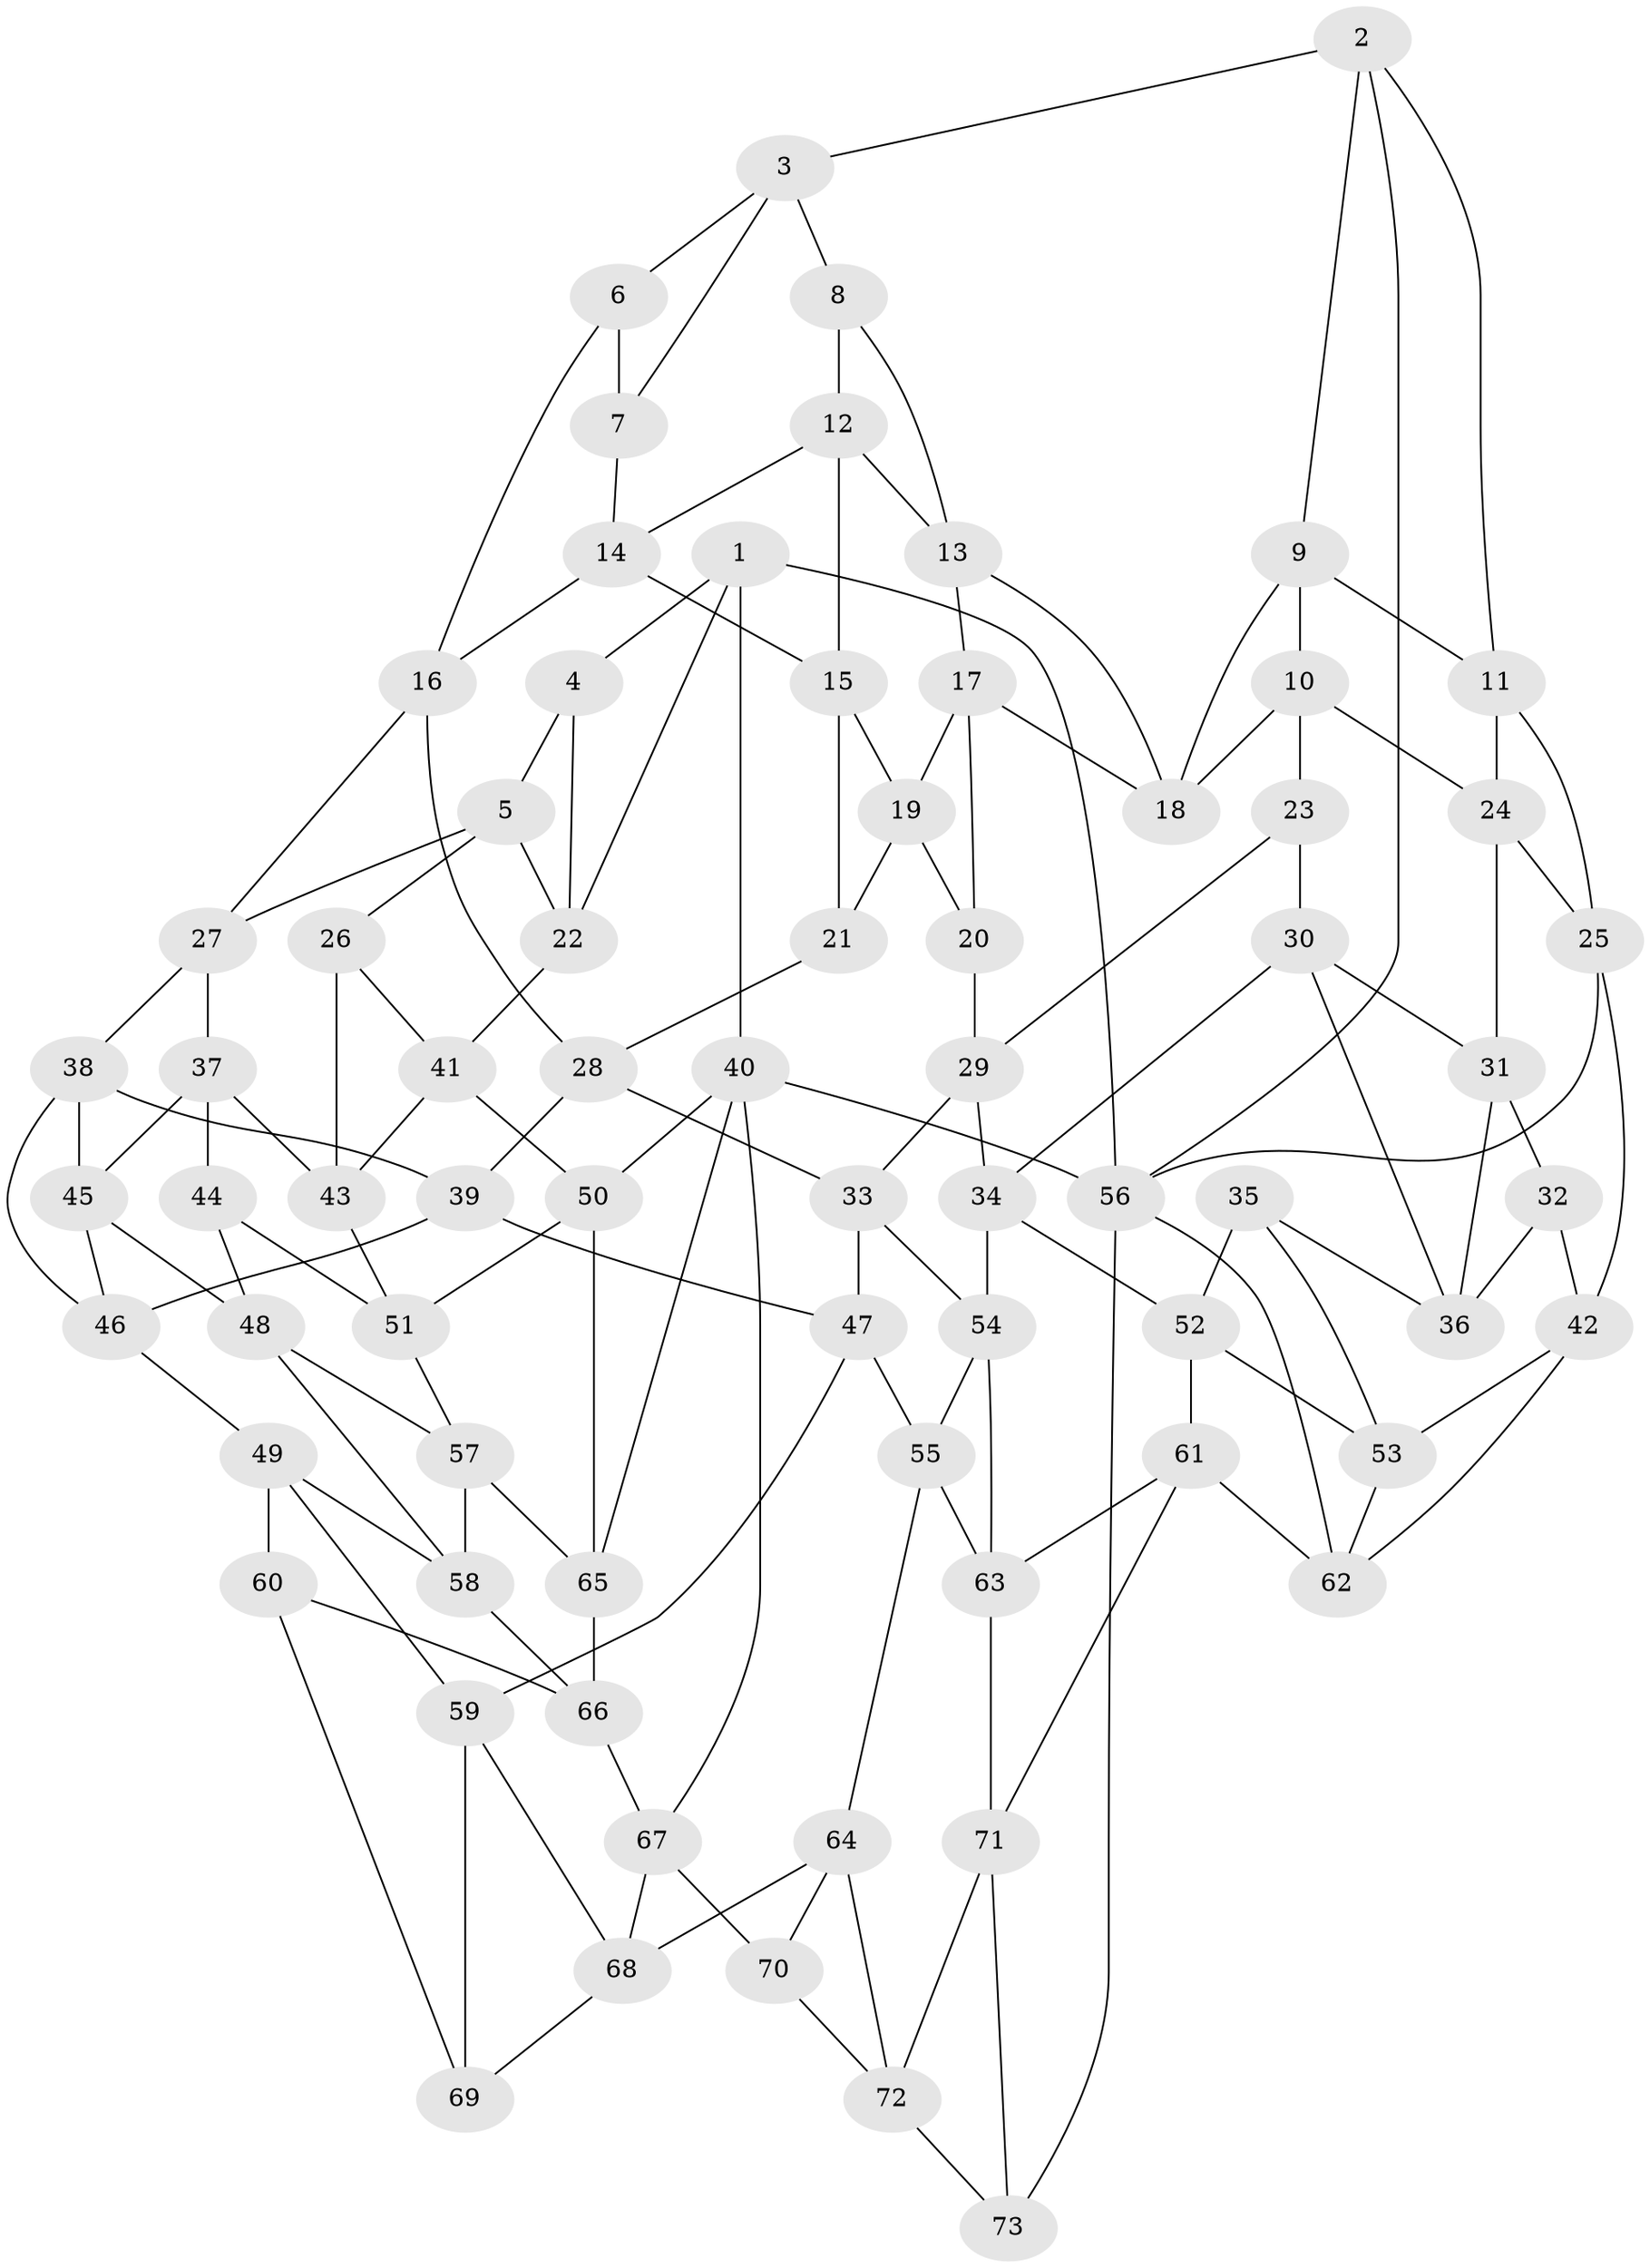 // original degree distribution, {3: 0.0136986301369863, 6: 0.21232876712328766, 5: 0.547945205479452, 4: 0.22602739726027396}
// Generated by graph-tools (version 1.1) at 2025/51/03/09/25 03:51:01]
// undirected, 73 vertices, 140 edges
graph export_dot {
graph [start="1"]
  node [color=gray90,style=filled];
  1;
  2;
  3;
  4;
  5;
  6;
  7;
  8;
  9;
  10;
  11;
  12;
  13;
  14;
  15;
  16;
  17;
  18;
  19;
  20;
  21;
  22;
  23;
  24;
  25;
  26;
  27;
  28;
  29;
  30;
  31;
  32;
  33;
  34;
  35;
  36;
  37;
  38;
  39;
  40;
  41;
  42;
  43;
  44;
  45;
  46;
  47;
  48;
  49;
  50;
  51;
  52;
  53;
  54;
  55;
  56;
  57;
  58;
  59;
  60;
  61;
  62;
  63;
  64;
  65;
  66;
  67;
  68;
  69;
  70;
  71;
  72;
  73;
  1 -- 4 [weight=1.0];
  1 -- 22 [weight=1.0];
  1 -- 40 [weight=1.0];
  1 -- 56 [weight=1.0];
  2 -- 3 [weight=1.0];
  2 -- 9 [weight=1.0];
  2 -- 11 [weight=1.0];
  2 -- 56 [weight=1.0];
  3 -- 6 [weight=1.0];
  3 -- 7 [weight=1.0];
  3 -- 8 [weight=1.0];
  4 -- 5 [weight=1.0];
  4 -- 22 [weight=1.0];
  5 -- 22 [weight=1.0];
  5 -- 26 [weight=1.0];
  5 -- 27 [weight=1.0];
  6 -- 7 [weight=1.0];
  6 -- 16 [weight=1.0];
  7 -- 14 [weight=1.0];
  8 -- 12 [weight=1.0];
  8 -- 13 [weight=1.0];
  9 -- 10 [weight=1.0];
  9 -- 11 [weight=1.0];
  9 -- 18 [weight=1.0];
  10 -- 18 [weight=1.0];
  10 -- 23 [weight=1.0];
  10 -- 24 [weight=1.0];
  11 -- 24 [weight=1.0];
  11 -- 25 [weight=1.0];
  12 -- 13 [weight=1.0];
  12 -- 14 [weight=1.0];
  12 -- 15 [weight=1.0];
  13 -- 17 [weight=1.0];
  13 -- 18 [weight=1.0];
  14 -- 15 [weight=1.0];
  14 -- 16 [weight=1.0];
  15 -- 19 [weight=1.0];
  15 -- 21 [weight=1.0];
  16 -- 27 [weight=1.0];
  16 -- 28 [weight=1.0];
  17 -- 18 [weight=1.0];
  17 -- 19 [weight=1.0];
  17 -- 20 [weight=1.0];
  19 -- 20 [weight=1.0];
  19 -- 21 [weight=1.0];
  20 -- 29 [weight=1.0];
  21 -- 28 [weight=1.0];
  22 -- 41 [weight=1.0];
  23 -- 29 [weight=1.0];
  23 -- 30 [weight=1.0];
  24 -- 25 [weight=1.0];
  24 -- 31 [weight=1.0];
  25 -- 42 [weight=1.0];
  25 -- 56 [weight=1.0];
  26 -- 41 [weight=1.0];
  26 -- 43 [weight=1.0];
  27 -- 37 [weight=1.0];
  27 -- 38 [weight=1.0];
  28 -- 33 [weight=1.0];
  28 -- 39 [weight=1.0];
  29 -- 33 [weight=1.0];
  29 -- 34 [weight=1.0];
  30 -- 31 [weight=1.0];
  30 -- 34 [weight=1.0];
  30 -- 36 [weight=1.0];
  31 -- 32 [weight=1.0];
  31 -- 36 [weight=1.0];
  32 -- 36 [weight=1.0];
  32 -- 42 [weight=1.0];
  33 -- 47 [weight=1.0];
  33 -- 54 [weight=1.0];
  34 -- 52 [weight=1.0];
  34 -- 54 [weight=1.0];
  35 -- 36 [weight=1.0];
  35 -- 52 [weight=1.0];
  35 -- 53 [weight=1.0];
  37 -- 43 [weight=1.0];
  37 -- 44 [weight=1.0];
  37 -- 45 [weight=1.0];
  38 -- 39 [weight=1.0];
  38 -- 45 [weight=1.0];
  38 -- 46 [weight=1.0];
  39 -- 46 [weight=1.0];
  39 -- 47 [weight=1.0];
  40 -- 50 [weight=1.0];
  40 -- 56 [weight=1.0];
  40 -- 65 [weight=1.0];
  40 -- 67 [weight=1.0];
  41 -- 43 [weight=1.0];
  41 -- 50 [weight=1.0];
  42 -- 53 [weight=1.0];
  42 -- 62 [weight=1.0];
  43 -- 51 [weight=1.0];
  44 -- 48 [weight=1.0];
  44 -- 51 [weight=1.0];
  45 -- 46 [weight=1.0];
  45 -- 48 [weight=1.0];
  46 -- 49 [weight=1.0];
  47 -- 55 [weight=1.0];
  47 -- 59 [weight=1.0];
  48 -- 57 [weight=1.0];
  48 -- 58 [weight=1.0];
  49 -- 58 [weight=1.0];
  49 -- 59 [weight=1.0];
  49 -- 60 [weight=1.0];
  50 -- 51 [weight=1.0];
  50 -- 65 [weight=1.0];
  51 -- 57 [weight=1.0];
  52 -- 53 [weight=1.0];
  52 -- 61 [weight=1.0];
  53 -- 62 [weight=1.0];
  54 -- 55 [weight=1.0];
  54 -- 63 [weight=1.0];
  55 -- 63 [weight=1.0];
  55 -- 64 [weight=1.0];
  56 -- 62 [weight=1.0];
  56 -- 73 [weight=1.0];
  57 -- 58 [weight=1.0];
  57 -- 65 [weight=1.0];
  58 -- 66 [weight=1.0];
  59 -- 68 [weight=1.0];
  59 -- 69 [weight=1.0];
  60 -- 66 [weight=1.0];
  60 -- 69 [weight=1.0];
  61 -- 62 [weight=1.0];
  61 -- 63 [weight=1.0];
  61 -- 71 [weight=1.0];
  63 -- 71 [weight=1.0];
  64 -- 68 [weight=1.0];
  64 -- 70 [weight=1.0];
  64 -- 72 [weight=1.0];
  65 -- 66 [weight=1.0];
  66 -- 67 [weight=1.0];
  67 -- 68 [weight=1.0];
  67 -- 70 [weight=1.0];
  68 -- 69 [weight=1.0];
  70 -- 72 [weight=1.0];
  71 -- 72 [weight=1.0];
  71 -- 73 [weight=1.0];
  72 -- 73 [weight=1.0];
}
